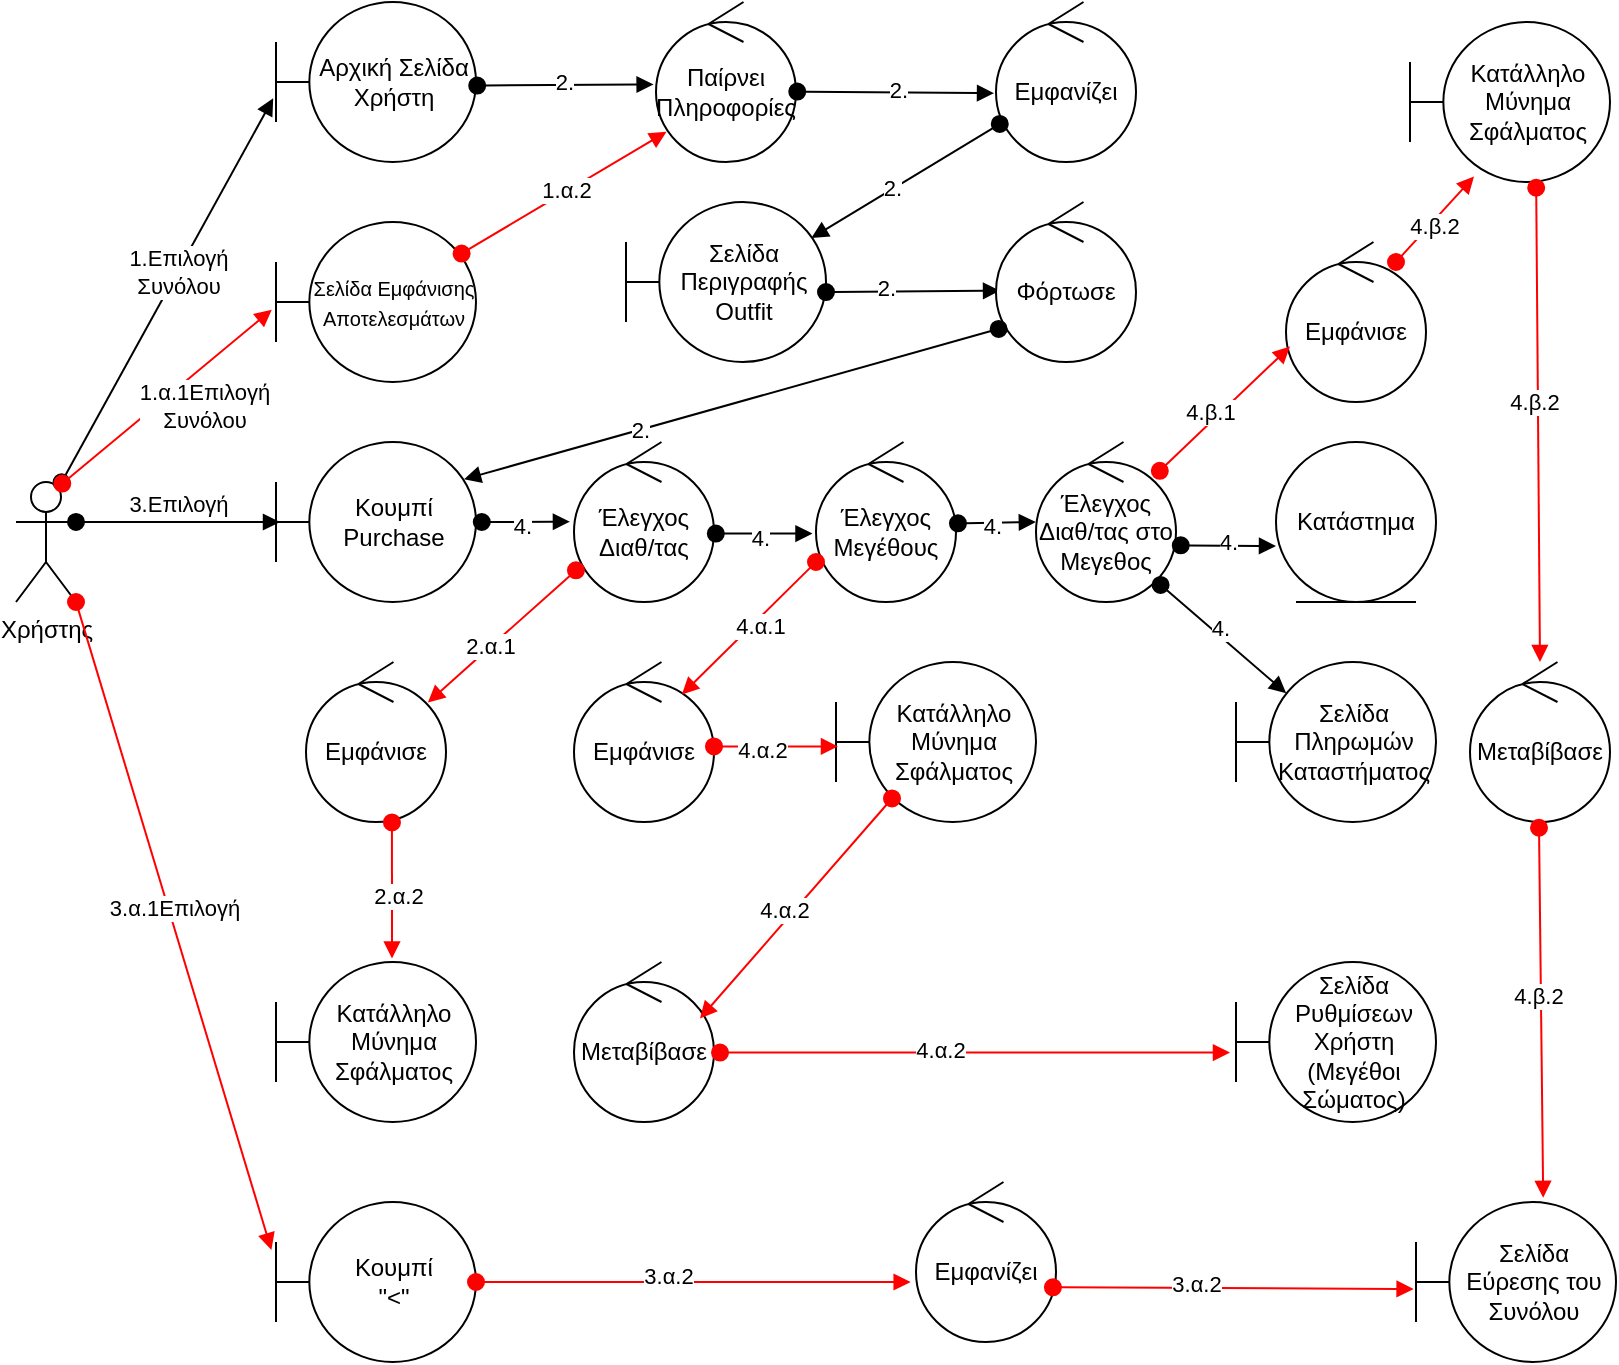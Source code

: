 <mxfile version="24.2.5" type="device">
  <diagram name="Σελίδα-1" id="c0uzWA4KZ7GL6QyTbvXv">
    <mxGraphModel dx="802" dy="955" grid="1" gridSize="10" guides="1" tooltips="1" connect="1" arrows="1" fold="1" page="1" pageScale="1" pageWidth="827" pageHeight="1169" math="0" shadow="0">
      <root>
        <mxCell id="0" />
        <mxCell id="1" parent="0" />
        <mxCell id="ossWkHLXNniP_KbDqP73-1" value="Χρήστης" style="shape=umlActor;verticalLabelPosition=bottom;verticalAlign=top;html=1;" parent="1" vertex="1">
          <mxGeometry x="30" y="280" width="30" height="60" as="geometry" />
        </mxCell>
        <mxCell id="ossWkHLXNniP_KbDqP73-4" value="Αρχική Σελίδα&lt;br&gt;Χρήστη" style="shape=umlBoundary;whiteSpace=wrap;html=1;" parent="1" vertex="1">
          <mxGeometry x="160" y="40" width="100" height="80" as="geometry" />
        </mxCell>
        <mxCell id="ossWkHLXNniP_KbDqP73-6" value="Εμφανίζει" style="ellipse;shape=umlControl;whiteSpace=wrap;html=1;" parent="1" vertex="1">
          <mxGeometry x="520" y="40" width="70" height="80" as="geometry" />
        </mxCell>
        <mxCell id="ossWkHLXNniP_KbDqP73-8" value="Σελίδα Περιγραφής Outfit" style="shape=umlBoundary;whiteSpace=wrap;html=1;" parent="1" vertex="1">
          <mxGeometry x="335" y="140" width="100" height="80" as="geometry" />
        </mxCell>
        <mxCell id="6vYfxs9B-7xquveqUcep-1" value="Παίρνει Πληροφορίες" style="ellipse;shape=umlControl;whiteSpace=wrap;html=1;" vertex="1" parent="1">
          <mxGeometry x="350" y="40" width="70" height="80" as="geometry" />
        </mxCell>
        <mxCell id="6vYfxs9B-7xquveqUcep-4" value="" style="html=1;verticalAlign=bottom;startArrow=oval;startFill=1;endArrow=block;startSize=8;curved=0;rounded=0;exitX=1.009;exitY=0.56;exitDx=0;exitDy=0;exitPerimeter=0;entryX=-0.014;entryY=0.57;entryDx=0;entryDy=0;entryPerimeter=0;" edge="1" parent="1" source="6vYfxs9B-7xquveqUcep-1" target="ossWkHLXNniP_KbDqP73-6">
          <mxGeometry width="60" relative="1" as="geometry">
            <mxPoint x="281" y="92" as="sourcePoint" />
            <mxPoint x="360" y="92" as="targetPoint" />
          </mxGeometry>
        </mxCell>
        <mxCell id="6vYfxs9B-7xquveqUcep-52" value="2." style="edgeLabel;html=1;align=center;verticalAlign=middle;resizable=0;points=[];" vertex="1" connectable="0" parent="6vYfxs9B-7xquveqUcep-4">
          <mxGeometry x="0.021" y="1" relative="1" as="geometry">
            <mxPoint as="offset" />
          </mxGeometry>
        </mxCell>
        <mxCell id="6vYfxs9B-7xquveqUcep-6" value="Κουμπί Purchase" style="shape=umlBoundary;whiteSpace=wrap;html=1;" vertex="1" parent="1">
          <mxGeometry x="160" y="260" width="100" height="80" as="geometry" />
        </mxCell>
        <mxCell id="6vYfxs9B-7xquveqUcep-9" value="" style="html=1;verticalAlign=bottom;startArrow=oval;startFill=1;endArrow=block;startSize=8;curved=0;rounded=0;exitX=1;exitY=0.563;exitDx=0;exitDy=0;exitPerimeter=0;entryX=0.029;entryY=0.554;entryDx=0;entryDy=0;entryPerimeter=0;" edge="1" parent="1" source="ossWkHLXNniP_KbDqP73-8" target="6vYfxs9B-7xquveqUcep-10">
          <mxGeometry width="60" relative="1" as="geometry">
            <mxPoint x="280" y="190" as="sourcePoint" />
            <mxPoint x="460" y="190" as="targetPoint" />
          </mxGeometry>
        </mxCell>
        <mxCell id="6vYfxs9B-7xquveqUcep-54" value="2." style="edgeLabel;html=1;align=center;verticalAlign=middle;resizable=0;points=[];" vertex="1" connectable="0" parent="6vYfxs9B-7xquveqUcep-9">
          <mxGeometry x="-0.311" y="2" relative="1" as="geometry">
            <mxPoint as="offset" />
          </mxGeometry>
        </mxCell>
        <mxCell id="6vYfxs9B-7xquveqUcep-10" value="Φόρτωσε" style="ellipse;shape=umlControl;whiteSpace=wrap;html=1;" vertex="1" parent="1">
          <mxGeometry x="520" y="140" width="70" height="80" as="geometry" />
        </mxCell>
        <mxCell id="6vYfxs9B-7xquveqUcep-11" value="" style="html=1;verticalAlign=bottom;startArrow=oval;startFill=1;endArrow=block;startSize=8;curved=0;rounded=0;exitX=0.019;exitY=0.793;exitDx=0;exitDy=0;exitPerimeter=0;entryX=0.94;entryY=0.233;entryDx=0;entryDy=0;entryPerimeter=0;" edge="1" parent="1" source="6vYfxs9B-7xquveqUcep-10" target="6vYfxs9B-7xquveqUcep-6">
          <mxGeometry width="60" relative="1" as="geometry">
            <mxPoint x="320" y="280" as="sourcePoint" />
            <mxPoint x="380" y="280" as="targetPoint" />
          </mxGeometry>
        </mxCell>
        <mxCell id="6vYfxs9B-7xquveqUcep-55" value="2." style="edgeLabel;html=1;align=center;verticalAlign=middle;resizable=0;points=[];" vertex="1" connectable="0" parent="6vYfxs9B-7xquveqUcep-11">
          <mxGeometry x="0.343" relative="1" as="geometry">
            <mxPoint as="offset" />
          </mxGeometry>
        </mxCell>
        <mxCell id="6vYfxs9B-7xquveqUcep-12" value="3.Επιλογή" style="html=1;verticalAlign=bottom;startArrow=oval;startFill=1;endArrow=block;startSize=8;curved=0;rounded=0;exitX=1;exitY=0.333;exitDx=0;exitDy=0;exitPerimeter=0;entryX=0.02;entryY=0.5;entryDx=0;entryDy=0;entryPerimeter=0;" edge="1" parent="1" source="ossWkHLXNniP_KbDqP73-1" target="6vYfxs9B-7xquveqUcep-6">
          <mxGeometry width="60" relative="1" as="geometry">
            <mxPoint x="80" y="320" as="sourcePoint" />
            <mxPoint x="140" y="320" as="targetPoint" />
          </mxGeometry>
        </mxCell>
        <mxCell id="6vYfxs9B-7xquveqUcep-13" value="" style="html=1;verticalAlign=bottom;startArrow=oval;startFill=1;endArrow=block;startSize=8;curved=0;rounded=0;exitX=1.029;exitY=0.5;exitDx=0;exitDy=0;exitPerimeter=0;entryX=-0.029;entryY=0.498;entryDx=0;entryDy=0;entryPerimeter=0;" edge="1" parent="1" source="6vYfxs9B-7xquveqUcep-6" target="6vYfxs9B-7xquveqUcep-61">
          <mxGeometry width="60" relative="1" as="geometry">
            <mxPoint x="280" y="300" as="sourcePoint" />
            <mxPoint x="320" y="300" as="targetPoint" />
          </mxGeometry>
        </mxCell>
        <mxCell id="6vYfxs9B-7xquveqUcep-56" value="4." style="edgeLabel;html=1;align=center;verticalAlign=middle;resizable=0;points=[];" vertex="1" connectable="0" parent="6vYfxs9B-7xquveqUcep-13">
          <mxGeometry x="-0.086" y="-2" relative="1" as="geometry">
            <mxPoint as="offset" />
          </mxGeometry>
        </mxCell>
        <mxCell id="6vYfxs9B-7xquveqUcep-14" value="Έλεγχος Μεγέθους" style="ellipse;shape=umlControl;whiteSpace=wrap;html=1;" vertex="1" parent="1">
          <mxGeometry x="430" y="260" width="70" height="80" as="geometry" />
        </mxCell>
        <mxCell id="6vYfxs9B-7xquveqUcep-15" value="" style="html=1;verticalAlign=bottom;startArrow=oval;startFill=1;endArrow=block;startSize=8;curved=0;rounded=0;exitX=0.027;exitY=0.762;exitDx=0;exitDy=0;exitPerimeter=0;entryX=0.927;entryY=0.225;entryDx=0;entryDy=0;entryPerimeter=0;" edge="1" parent="1" source="ossWkHLXNniP_KbDqP73-6" target="ossWkHLXNniP_KbDqP73-8">
          <mxGeometry width="60" relative="1" as="geometry">
            <mxPoint x="280" y="200" as="sourcePoint" />
            <mxPoint x="482" y="199" as="targetPoint" />
          </mxGeometry>
        </mxCell>
        <mxCell id="6vYfxs9B-7xquveqUcep-53" value="2." style="edgeLabel;html=1;align=center;verticalAlign=middle;resizable=0;points=[];" vertex="1" connectable="0" parent="6vYfxs9B-7xquveqUcep-15">
          <mxGeometry x="0.137" y="-1" relative="1" as="geometry">
            <mxPoint as="offset" />
          </mxGeometry>
        </mxCell>
        <mxCell id="6vYfxs9B-7xquveqUcep-16" value="" style="html=1;verticalAlign=bottom;startArrow=oval;startFill=1;endArrow=block;startSize=8;curved=0;rounded=0;entryX=-0.001;entryY=0.5;entryDx=0;entryDy=0;entryPerimeter=0;exitX=1.014;exitY=0.508;exitDx=0;exitDy=0;exitPerimeter=0;strokeColor=default;" edge="1" parent="1" source="6vYfxs9B-7xquveqUcep-14" target="6vYfxs9B-7xquveqUcep-17">
          <mxGeometry width="60" relative="1" as="geometry">
            <mxPoint x="440" y="300" as="sourcePoint" />
            <mxPoint x="500" y="300" as="targetPoint" />
          </mxGeometry>
        </mxCell>
        <mxCell id="6vYfxs9B-7xquveqUcep-57" value="4." style="edgeLabel;html=1;align=center;verticalAlign=middle;resizable=0;points=[];" vertex="1" connectable="0" parent="6vYfxs9B-7xquveqUcep-16">
          <mxGeometry x="-0.16" y="-1" relative="1" as="geometry">
            <mxPoint as="offset" />
          </mxGeometry>
        </mxCell>
        <mxCell id="6vYfxs9B-7xquveqUcep-17" value="Έλεγχος Διαθ/τας στο Μεγεθος" style="ellipse;shape=umlControl;whiteSpace=wrap;html=1;" vertex="1" parent="1">
          <mxGeometry x="540" y="260" width="70" height="80" as="geometry" />
        </mxCell>
        <mxCell id="6vYfxs9B-7xquveqUcep-19" value="" style="html=1;verticalAlign=bottom;startArrow=oval;startFill=1;endArrow=block;startSize=8;curved=0;rounded=0;exitX=0.759;exitY=0.002;exitDx=0;exitDy=0;exitPerimeter=0;entryX=-0.014;entryY=0.602;entryDx=0;entryDy=0;entryPerimeter=0;" edge="1" parent="1" source="ossWkHLXNniP_KbDqP73-1" target="ossWkHLXNniP_KbDqP73-4">
          <mxGeometry width="60" relative="1" as="geometry">
            <mxPoint x="50" y="250" as="sourcePoint" />
            <mxPoint x="130" y="250" as="targetPoint" />
          </mxGeometry>
        </mxCell>
        <mxCell id="6vYfxs9B-7xquveqUcep-31" value="1.Επιλογή&lt;br&gt;Συνόλου" style="edgeLabel;html=1;align=center;verticalAlign=middle;resizable=0;points=[];" vertex="1" connectable="0" parent="6vYfxs9B-7xquveqUcep-19">
          <mxGeometry x="0.093" relative="1" as="geometry">
            <mxPoint as="offset" />
          </mxGeometry>
        </mxCell>
        <mxCell id="6vYfxs9B-7xquveqUcep-20" value="Κατάστημα" style="ellipse;shape=umlEntity;whiteSpace=wrap;html=1;" vertex="1" parent="1">
          <mxGeometry x="660" y="260" width="80" height="80" as="geometry" />
        </mxCell>
        <mxCell id="6vYfxs9B-7xquveqUcep-21" value="" style="html=1;verticalAlign=bottom;startArrow=oval;startFill=1;endArrow=block;startSize=8;curved=0;rounded=0;exitX=1.034;exitY=0.646;exitDx=0;exitDy=0;exitPerimeter=0;" edge="1" parent="1" source="6vYfxs9B-7xquveqUcep-17">
          <mxGeometry width="60" relative="1" as="geometry">
            <mxPoint x="600" y="310" as="sourcePoint" />
            <mxPoint x="660" y="312" as="targetPoint" />
          </mxGeometry>
        </mxCell>
        <mxCell id="6vYfxs9B-7xquveqUcep-59" value="4." style="edgeLabel;html=1;align=center;verticalAlign=middle;resizable=0;points=[];" vertex="1" connectable="0" parent="6vYfxs9B-7xquveqUcep-21">
          <mxGeometry x="-0.492" y="1" relative="1" as="geometry">
            <mxPoint x="11" y="-1" as="offset" />
          </mxGeometry>
        </mxCell>
        <mxCell id="6vYfxs9B-7xquveqUcep-22" value="Σελίδα Πληρωμών Καταστήματος" style="shape=umlBoundary;whiteSpace=wrap;html=1;" vertex="1" parent="1">
          <mxGeometry x="640" y="370" width="100" height="80" as="geometry" />
        </mxCell>
        <mxCell id="6vYfxs9B-7xquveqUcep-23" value="" style="html=1;verticalAlign=bottom;startArrow=oval;startFill=1;endArrow=block;startSize=8;curved=0;rounded=0;exitX=0.89;exitY=0.893;exitDx=0;exitDy=0;exitPerimeter=0;entryX=0.251;entryY=0.195;entryDx=0;entryDy=0;entryPerimeter=0;" edge="1" parent="1" source="6vYfxs9B-7xquveqUcep-17" target="6vYfxs9B-7xquveqUcep-22">
          <mxGeometry width="60" relative="1" as="geometry">
            <mxPoint x="552" y="342" as="sourcePoint" />
            <mxPoint x="660" y="376" as="targetPoint" />
          </mxGeometry>
        </mxCell>
        <mxCell id="6vYfxs9B-7xquveqUcep-58" value="4." style="edgeLabel;html=1;align=center;verticalAlign=middle;resizable=0;points=[];" vertex="1" connectable="0" parent="6vYfxs9B-7xquveqUcep-23">
          <mxGeometry x="-0.129" y="3" relative="1" as="geometry">
            <mxPoint as="offset" />
          </mxGeometry>
        </mxCell>
        <mxCell id="6vYfxs9B-7xquveqUcep-25" value="&lt;font style=&quot;font-size: 10px;&quot;&gt;Σελίδα Εμφάνισης Αποτελεσμάτων&lt;/font&gt;" style="shape=umlBoundary;whiteSpace=wrap;html=1;" vertex="1" parent="1">
          <mxGeometry x="160" y="150" width="100" height="80" as="geometry" />
        </mxCell>
        <mxCell id="6vYfxs9B-7xquveqUcep-27" value="" style="html=1;verticalAlign=bottom;startArrow=oval;startFill=1;endArrow=block;startSize=8;curved=0;rounded=0;exitX=0.771;exitY=0.013;exitDx=0;exitDy=0;exitPerimeter=0;entryX=-0.021;entryY=0.548;entryDx=0;entryDy=0;entryPerimeter=0;strokeColor=#FF0000;" edge="1" parent="1" source="ossWkHLXNniP_KbDqP73-1" target="6vYfxs9B-7xquveqUcep-25">
          <mxGeometry width="60" relative="1" as="geometry">
            <mxPoint x="63" y="290" as="sourcePoint" />
            <mxPoint x="179" y="98" as="targetPoint" />
          </mxGeometry>
        </mxCell>
        <mxCell id="6vYfxs9B-7xquveqUcep-30" value="1.α.1Επιλογή&lt;br&gt;Συνόλου" style="edgeLabel;html=1;align=center;verticalAlign=middle;resizable=0;points=[];" vertex="1" connectable="0" parent="6vYfxs9B-7xquveqUcep-27">
          <mxGeometry x="0.207" y="2" relative="1" as="geometry">
            <mxPoint x="9" y="15" as="offset" />
          </mxGeometry>
        </mxCell>
        <mxCell id="6vYfxs9B-7xquveqUcep-32" value="" style="html=1;verticalAlign=bottom;startArrow=oval;startFill=1;endArrow=block;startSize=8;curved=0;rounded=0;exitX=0.928;exitY=0.197;exitDx=0;exitDy=0;exitPerimeter=0;entryX=0.075;entryY=0.811;entryDx=0;entryDy=0;entryPerimeter=0;strokeColor=#FF0000;" edge="1" parent="1" source="6vYfxs9B-7xquveqUcep-25" target="6vYfxs9B-7xquveqUcep-1">
          <mxGeometry width="60" relative="1" as="geometry">
            <mxPoint x="280" y="140" as="sourcePoint" />
            <mxPoint x="340" y="140" as="targetPoint" />
          </mxGeometry>
        </mxCell>
        <mxCell id="6vYfxs9B-7xquveqUcep-60" value="1.α.2" style="edgeLabel;html=1;align=center;verticalAlign=middle;resizable=0;points=[];" vertex="1" connectable="0" parent="6vYfxs9B-7xquveqUcep-32">
          <mxGeometry x="0.023" y="1" relative="1" as="geometry">
            <mxPoint as="offset" />
          </mxGeometry>
        </mxCell>
        <mxCell id="6vYfxs9B-7xquveqUcep-35" value="Κατάλληλο Μύνημα Σφάλματος" style="shape=umlBoundary;whiteSpace=wrap;html=1;" vertex="1" parent="1">
          <mxGeometry x="727" y="50" width="100" height="80" as="geometry" />
        </mxCell>
        <mxCell id="6vYfxs9B-7xquveqUcep-36" value="Κουμπί &lt;br&gt;&quot;&amp;lt;&quot;" style="shape=umlBoundary;whiteSpace=wrap;html=1;" vertex="1" parent="1">
          <mxGeometry x="160" y="640" width="100" height="80" as="geometry" />
        </mxCell>
        <mxCell id="6vYfxs9B-7xquveqUcep-37" value="3.α.1Επιλογή" style="html=1;verticalAlign=bottom;startArrow=oval;startFill=1;endArrow=block;startSize=8;curved=0;rounded=0;exitX=1;exitY=1;exitDx=0;exitDy=0;exitPerimeter=0;entryX=-0.023;entryY=0.3;entryDx=0;entryDy=0;entryPerimeter=0;strokeColor=#FF0000;" edge="1" parent="1" source="ossWkHLXNniP_KbDqP73-1" target="6vYfxs9B-7xquveqUcep-36">
          <mxGeometry width="60" relative="1" as="geometry">
            <mxPoint x="80" y="420" as="sourcePoint" />
            <mxPoint x="140" y="420" as="targetPoint" />
          </mxGeometry>
        </mxCell>
        <mxCell id="6vYfxs9B-7xquveqUcep-38" value="Εμφανίζει" style="ellipse;shape=umlControl;whiteSpace=wrap;html=1;" vertex="1" parent="1">
          <mxGeometry x="480" y="630" width="70" height="80" as="geometry" />
        </mxCell>
        <mxCell id="6vYfxs9B-7xquveqUcep-39" value="" style="html=1;verticalAlign=bottom;startArrow=oval;startFill=1;endArrow=block;startSize=8;curved=0;rounded=0;entryX=-0.038;entryY=0.625;entryDx=0;entryDy=0;entryPerimeter=0;strokeColor=#FF0000;" edge="1" parent="1" source="6vYfxs9B-7xquveqUcep-36" target="6vYfxs9B-7xquveqUcep-38">
          <mxGeometry width="60" relative="1" as="geometry">
            <mxPoint x="270" y="520" as="sourcePoint" />
            <mxPoint x="330" y="520" as="targetPoint" />
          </mxGeometry>
        </mxCell>
        <mxCell id="6vYfxs9B-7xquveqUcep-86" value="3.α.2" style="edgeLabel;html=1;align=center;verticalAlign=middle;resizable=0;points=[];" vertex="1" connectable="0" parent="6vYfxs9B-7xquveqUcep-39">
          <mxGeometry x="-0.116" y="3" relative="1" as="geometry">
            <mxPoint as="offset" />
          </mxGeometry>
        </mxCell>
        <mxCell id="6vYfxs9B-7xquveqUcep-40" value="Σελίδα Εύρεσης του Συνόλου" style="shape=umlBoundary;whiteSpace=wrap;html=1;" vertex="1" parent="1">
          <mxGeometry x="730" y="640" width="100" height="80" as="geometry" />
        </mxCell>
        <mxCell id="6vYfxs9B-7xquveqUcep-41" value="" style="html=1;verticalAlign=bottom;startArrow=oval;startFill=1;endArrow=block;startSize=8;curved=0;rounded=0;exitX=0.978;exitY=0.658;exitDx=0;exitDy=0;exitPerimeter=0;entryX=-0.012;entryY=0.544;entryDx=0;entryDy=0;entryPerimeter=0;strokeColor=#FF0000;" edge="1" parent="1" source="6vYfxs9B-7xquveqUcep-38" target="6vYfxs9B-7xquveqUcep-40">
          <mxGeometry width="60" relative="1" as="geometry">
            <mxPoint x="440" y="510" as="sourcePoint" />
            <mxPoint x="500" y="510" as="targetPoint" />
          </mxGeometry>
        </mxCell>
        <mxCell id="6vYfxs9B-7xquveqUcep-87" value="3.α.2" style="edgeLabel;html=1;align=center;verticalAlign=middle;resizable=0;points=[];" vertex="1" connectable="0" parent="6vYfxs9B-7xquveqUcep-41">
          <mxGeometry x="-0.207" y="2" relative="1" as="geometry">
            <mxPoint as="offset" />
          </mxGeometry>
        </mxCell>
        <mxCell id="6vYfxs9B-7xquveqUcep-45" value="Μεταβίβασε" style="ellipse;shape=umlControl;whiteSpace=wrap;html=1;" vertex="1" parent="1">
          <mxGeometry x="309.0" y="520" width="70" height="80" as="geometry" />
        </mxCell>
        <mxCell id="6vYfxs9B-7xquveqUcep-46" value="Σελίδα Ρυθμίσεων Χρήστη (Μεγέθοι&lt;br&gt;Σώματος)" style="shape=umlBoundary;whiteSpace=wrap;html=1;" vertex="1" parent="1">
          <mxGeometry x="640" y="520" width="100" height="80" as="geometry" />
        </mxCell>
        <mxCell id="6vYfxs9B-7xquveqUcep-50" value="" style="html=1;verticalAlign=bottom;startArrow=oval;startFill=1;endArrow=block;startSize=8;curved=0;rounded=0;exitX=1.006;exitY=0.522;exitDx=0;exitDy=0;exitPerimeter=0;entryX=-0.017;entryY=0.515;entryDx=0;entryDy=0;entryPerimeter=0;" edge="1" parent="1" source="ossWkHLXNniP_KbDqP73-4" target="6vYfxs9B-7xquveqUcep-1">
          <mxGeometry width="60" relative="1" as="geometry">
            <mxPoint x="431" y="95" as="sourcePoint" />
            <mxPoint x="529" y="96" as="targetPoint" />
          </mxGeometry>
        </mxCell>
        <mxCell id="6vYfxs9B-7xquveqUcep-51" value="2." style="edgeLabel;html=1;align=center;verticalAlign=middle;resizable=0;points=[];rotation=0;" vertex="1" connectable="0" parent="6vYfxs9B-7xquveqUcep-50">
          <mxGeometry x="-0.291" y="1" relative="1" as="geometry">
            <mxPoint x="12" y="-1" as="offset" />
          </mxGeometry>
        </mxCell>
        <mxCell id="6vYfxs9B-7xquveqUcep-61" value="&lt;font style=&quot;font-size: 12px;&quot;&gt;Έλεγχος Διαθ/τας&lt;/font&gt;" style="ellipse;shape=umlControl;whiteSpace=wrap;html=1;" vertex="1" parent="1">
          <mxGeometry x="309" y="260" width="70" height="80" as="geometry" />
        </mxCell>
        <mxCell id="6vYfxs9B-7xquveqUcep-64" value="" style="html=1;verticalAlign=bottom;startArrow=oval;startFill=1;endArrow=block;startSize=8;curved=0;rounded=0;exitX=1.013;exitY=0.572;exitDx=0;exitDy=0;exitPerimeter=0;entryX=-0.025;entryY=0.572;entryDx=0;entryDy=0;entryPerimeter=0;" edge="1" parent="1" source="6vYfxs9B-7xquveqUcep-61" target="6vYfxs9B-7xquveqUcep-14">
          <mxGeometry width="60" relative="1" as="geometry">
            <mxPoint x="390" y="299.63" as="sourcePoint" />
            <mxPoint x="435" y="299.63" as="targetPoint" />
          </mxGeometry>
        </mxCell>
        <mxCell id="6vYfxs9B-7xquveqUcep-65" value="4." style="edgeLabel;html=1;align=center;verticalAlign=middle;resizable=0;points=[];" vertex="1" connectable="0" parent="6vYfxs9B-7xquveqUcep-64">
          <mxGeometry x="-0.086" y="-2" relative="1" as="geometry">
            <mxPoint as="offset" />
          </mxGeometry>
        </mxCell>
        <mxCell id="6vYfxs9B-7xquveqUcep-66" value="Κατάλληλο Μύνημα Σφάλματος" style="shape=umlBoundary;whiteSpace=wrap;html=1;" vertex="1" parent="1">
          <mxGeometry x="160" y="520" width="100" height="80" as="geometry" />
        </mxCell>
        <mxCell id="6vYfxs9B-7xquveqUcep-67" value="" style="html=1;verticalAlign=bottom;startArrow=oval;startFill=1;endArrow=block;startSize=8;curved=0;rounded=0;exitX=0.014;exitY=0.802;exitDx=0;exitDy=0;exitPerimeter=0;strokeColor=#FF0000;entryX=0.871;entryY=0.253;entryDx=0;entryDy=0;entryPerimeter=0;" edge="1" parent="1" source="6vYfxs9B-7xquveqUcep-61" target="6vYfxs9B-7xquveqUcep-89">
          <mxGeometry width="60" relative="1" as="geometry">
            <mxPoint x="440" y="335" as="sourcePoint" />
            <mxPoint x="250" y="390" as="targetPoint" />
          </mxGeometry>
        </mxCell>
        <mxCell id="6vYfxs9B-7xquveqUcep-69" value="2.α.1" style="edgeLabel;html=1;align=center;verticalAlign=middle;resizable=0;points=[];" vertex="1" connectable="0" parent="6vYfxs9B-7xquveqUcep-67">
          <mxGeometry x="0.217" y="3" relative="1" as="geometry">
            <mxPoint y="-5" as="offset" />
          </mxGeometry>
        </mxCell>
        <mxCell id="6vYfxs9B-7xquveqUcep-72" value="Εμφάνισε" style="ellipse;shape=umlControl;whiteSpace=wrap;html=1;" vertex="1" parent="1">
          <mxGeometry x="665" y="160" width="70" height="80" as="geometry" />
        </mxCell>
        <mxCell id="6vYfxs9B-7xquveqUcep-73" value="" style="html=1;verticalAlign=bottom;startArrow=oval;startFill=1;endArrow=block;startSize=8;curved=0;rounded=0;entryX=0.029;entryY=0.653;entryDx=0;entryDy=0;entryPerimeter=0;strokeColor=#FF0000;" edge="1" parent="1" source="6vYfxs9B-7xquveqUcep-17" target="6vYfxs9B-7xquveqUcep-72">
          <mxGeometry width="60" relative="1" as="geometry">
            <mxPoint x="610" y="240" as="sourcePoint" />
            <mxPoint x="670" y="240" as="targetPoint" />
          </mxGeometry>
        </mxCell>
        <mxCell id="6vYfxs9B-7xquveqUcep-93" value="4.β.1" style="edgeLabel;html=1;align=center;verticalAlign=middle;resizable=0;points=[];" vertex="1" connectable="0" parent="6vYfxs9B-7xquveqUcep-73">
          <mxGeometry x="-0.159" y="5" relative="1" as="geometry">
            <mxPoint x="1" as="offset" />
          </mxGeometry>
        </mxCell>
        <mxCell id="6vYfxs9B-7xquveqUcep-74" value="" style="html=1;verticalAlign=bottom;startArrow=oval;startFill=1;endArrow=block;startSize=8;curved=0;rounded=0;entryX=0.32;entryY=0.966;entryDx=0;entryDy=0;entryPerimeter=0;strokeColor=#FF0000;" edge="1" parent="1" target="6vYfxs9B-7xquveqUcep-35">
          <mxGeometry width="60" relative="1" as="geometry">
            <mxPoint x="720" y="170" as="sourcePoint" />
            <mxPoint x="670" y="160" as="targetPoint" />
          </mxGeometry>
        </mxCell>
        <mxCell id="6vYfxs9B-7xquveqUcep-94" value="4.β.2" style="edgeLabel;html=1;align=center;verticalAlign=middle;resizable=0;points=[];" vertex="1" connectable="0" parent="6vYfxs9B-7xquveqUcep-74">
          <mxGeometry x="-0.1" y="-2" relative="1" as="geometry">
            <mxPoint as="offset" />
          </mxGeometry>
        </mxCell>
        <mxCell id="6vYfxs9B-7xquveqUcep-75" value="Εμφάνισε" style="ellipse;shape=umlControl;whiteSpace=wrap;html=1;" vertex="1" parent="1">
          <mxGeometry x="309" y="370" width="70" height="80" as="geometry" />
        </mxCell>
        <mxCell id="6vYfxs9B-7xquveqUcep-76" value="Κατάλληλο Μύνημα Σφάλματος" style="shape=umlBoundary;whiteSpace=wrap;html=1;" vertex="1" parent="1">
          <mxGeometry x="440" y="370" width="100" height="80" as="geometry" />
        </mxCell>
        <mxCell id="6vYfxs9B-7xquveqUcep-77" value="" style="html=1;verticalAlign=bottom;startArrow=oval;startFill=1;endArrow=block;startSize=8;curved=0;rounded=0;exitX=0;exitY=0.75;exitDx=0;exitDy=0;exitPerimeter=0;entryX=0.771;entryY=0.203;entryDx=0;entryDy=0;entryPerimeter=0;strokeColor=#FF0000;" edge="1" parent="1" source="6vYfxs9B-7xquveqUcep-14" target="6vYfxs9B-7xquveqUcep-75">
          <mxGeometry width="60" relative="1" as="geometry">
            <mxPoint x="380" y="360" as="sourcePoint" />
            <mxPoint x="440" y="360" as="targetPoint" />
          </mxGeometry>
        </mxCell>
        <mxCell id="6vYfxs9B-7xquveqUcep-82" value="4.α.1" style="edgeLabel;html=1;align=center;verticalAlign=middle;resizable=0;points=[];" vertex="1" connectable="0" parent="6vYfxs9B-7xquveqUcep-77">
          <mxGeometry x="-0.101" y="3" relative="1" as="geometry">
            <mxPoint as="offset" />
          </mxGeometry>
        </mxCell>
        <mxCell id="6vYfxs9B-7xquveqUcep-79" value="" style="html=1;verticalAlign=bottom;startArrow=oval;startFill=1;endArrow=block;startSize=8;curved=0;rounded=0;exitX=1;exitY=0.528;exitDx=0;exitDy=0;exitPerimeter=0;entryX=0.01;entryY=0.528;entryDx=0;entryDy=0;entryPerimeter=0;strokeColor=#FF0000;" edge="1" parent="1" source="6vYfxs9B-7xquveqUcep-75" target="6vYfxs9B-7xquveqUcep-76">
          <mxGeometry width="60" relative="1" as="geometry">
            <mxPoint x="440" y="330" as="sourcePoint" />
            <mxPoint x="373" y="386" as="targetPoint" />
          </mxGeometry>
        </mxCell>
        <mxCell id="6vYfxs9B-7xquveqUcep-83" value="4.α.2" style="edgeLabel;html=1;align=center;verticalAlign=middle;resizable=0;points=[];" vertex="1" connectable="0" parent="6vYfxs9B-7xquveqUcep-79">
          <mxGeometry x="-0.226" y="-2" relative="1" as="geometry">
            <mxPoint as="offset" />
          </mxGeometry>
        </mxCell>
        <mxCell id="6vYfxs9B-7xquveqUcep-80" value="" style="html=1;verticalAlign=bottom;startArrow=oval;startFill=1;endArrow=block;startSize=8;curved=0;rounded=0;exitX=0.28;exitY=0.853;exitDx=0;exitDy=0;exitPerimeter=0;entryX=0.9;entryY=0.353;entryDx=0;entryDy=0;entryPerimeter=0;strokeColor=#FF0000;" edge="1" parent="1" source="6vYfxs9B-7xquveqUcep-76" target="6vYfxs9B-7xquveqUcep-45">
          <mxGeometry width="60" relative="1" as="geometry">
            <mxPoint x="440" y="330" as="sourcePoint" />
            <mxPoint x="373" y="386" as="targetPoint" />
          </mxGeometry>
        </mxCell>
        <mxCell id="6vYfxs9B-7xquveqUcep-84" value="4.α.2" style="edgeLabel;html=1;align=center;verticalAlign=middle;resizable=0;points=[];" vertex="1" connectable="0" parent="6vYfxs9B-7xquveqUcep-80">
          <mxGeometry x="0.061" y="-4" relative="1" as="geometry">
            <mxPoint as="offset" />
          </mxGeometry>
        </mxCell>
        <mxCell id="6vYfxs9B-7xquveqUcep-81" value="" style="html=1;verticalAlign=bottom;startArrow=oval;startFill=1;endArrow=block;startSize=8;curved=0;rounded=0;exitX=1.043;exitY=0.566;exitDx=0;exitDy=0;exitPerimeter=0;entryX=-0.03;entryY=0.566;entryDx=0;entryDy=0;entryPerimeter=0;strokeColor=#FF0000;" edge="1" parent="1" source="6vYfxs9B-7xquveqUcep-45" target="6vYfxs9B-7xquveqUcep-46">
          <mxGeometry width="60" relative="1" as="geometry">
            <mxPoint x="389" y="412" as="sourcePoint" />
            <mxPoint x="451" y="412" as="targetPoint" />
          </mxGeometry>
        </mxCell>
        <mxCell id="6vYfxs9B-7xquveqUcep-85" value="4.α.2" style="edgeLabel;html=1;align=center;verticalAlign=middle;resizable=0;points=[];" vertex="1" connectable="0" parent="6vYfxs9B-7xquveqUcep-81">
          <mxGeometry x="-0.137" y="2" relative="1" as="geometry">
            <mxPoint as="offset" />
          </mxGeometry>
        </mxCell>
        <mxCell id="6vYfxs9B-7xquveqUcep-89" value="Εμφάνισε" style="ellipse;shape=umlControl;whiteSpace=wrap;html=1;" vertex="1" parent="1">
          <mxGeometry x="175" y="370" width="70" height="80" as="geometry" />
        </mxCell>
        <mxCell id="6vYfxs9B-7xquveqUcep-90" value="" style="html=1;verticalAlign=bottom;startArrow=oval;startFill=1;endArrow=block;startSize=8;curved=0;rounded=0;exitX=0.614;exitY=1.003;exitDx=0;exitDy=0;exitPerimeter=0;strokeColor=#FF0000;entryX=0.58;entryY=-0.022;entryDx=0;entryDy=0;entryPerimeter=0;" edge="1" parent="1" source="6vYfxs9B-7xquveqUcep-89" target="6vYfxs9B-7xquveqUcep-66">
          <mxGeometry width="60" relative="1" as="geometry">
            <mxPoint x="331" y="334" as="sourcePoint" />
            <mxPoint x="240" y="450" as="targetPoint" />
          </mxGeometry>
        </mxCell>
        <mxCell id="6vYfxs9B-7xquveqUcep-91" value="2.α.2" style="edgeLabel;html=1;align=center;verticalAlign=middle;resizable=0;points=[];" vertex="1" connectable="0" parent="6vYfxs9B-7xquveqUcep-90">
          <mxGeometry x="0.217" y="3" relative="1" as="geometry">
            <mxPoint y="-5" as="offset" />
          </mxGeometry>
        </mxCell>
        <mxCell id="6vYfxs9B-7xquveqUcep-97" value="Μεταβίβασε" style="ellipse;shape=umlControl;whiteSpace=wrap;html=1;" vertex="1" parent="1">
          <mxGeometry x="757.0" y="370" width="70" height="80" as="geometry" />
        </mxCell>
        <mxCell id="6vYfxs9B-7xquveqUcep-98" value="" style="html=1;verticalAlign=bottom;startArrow=oval;startFill=1;endArrow=block;startSize=8;curved=0;rounded=0;strokeColor=#FF0000;exitX=0.631;exitY=1.036;exitDx=0;exitDy=0;exitPerimeter=0;" edge="1" parent="1" source="6vYfxs9B-7xquveqUcep-35">
          <mxGeometry width="60" relative="1" as="geometry">
            <mxPoint x="730" y="180" as="sourcePoint" />
            <mxPoint x="792" y="370" as="targetPoint" />
          </mxGeometry>
        </mxCell>
        <mxCell id="6vYfxs9B-7xquveqUcep-99" value="4.β.2" style="edgeLabel;html=1;align=center;verticalAlign=middle;resizable=0;points=[];" vertex="1" connectable="0" parent="6vYfxs9B-7xquveqUcep-98">
          <mxGeometry x="-0.1" y="-2" relative="1" as="geometry">
            <mxPoint as="offset" />
          </mxGeometry>
        </mxCell>
        <mxCell id="6vYfxs9B-7xquveqUcep-100" value="" style="html=1;verticalAlign=bottom;startArrow=oval;startFill=1;endArrow=block;startSize=8;curved=0;rounded=0;strokeColor=#FF0000;exitX=0.493;exitY=1.036;exitDx=0;exitDy=0;exitPerimeter=0;entryX=0.636;entryY=-0.026;entryDx=0;entryDy=0;entryPerimeter=0;" edge="1" parent="1" source="6vYfxs9B-7xquveqUcep-97" target="6vYfxs9B-7xquveqUcep-40">
          <mxGeometry width="60" relative="1" as="geometry">
            <mxPoint x="800" y="143" as="sourcePoint" />
            <mxPoint x="802" y="380" as="targetPoint" />
          </mxGeometry>
        </mxCell>
        <mxCell id="6vYfxs9B-7xquveqUcep-101" value="4.β.2" style="edgeLabel;html=1;align=center;verticalAlign=middle;resizable=0;points=[];" vertex="1" connectable="0" parent="6vYfxs9B-7xquveqUcep-100">
          <mxGeometry x="-0.1" y="-2" relative="1" as="geometry">
            <mxPoint as="offset" />
          </mxGeometry>
        </mxCell>
      </root>
    </mxGraphModel>
  </diagram>
</mxfile>
